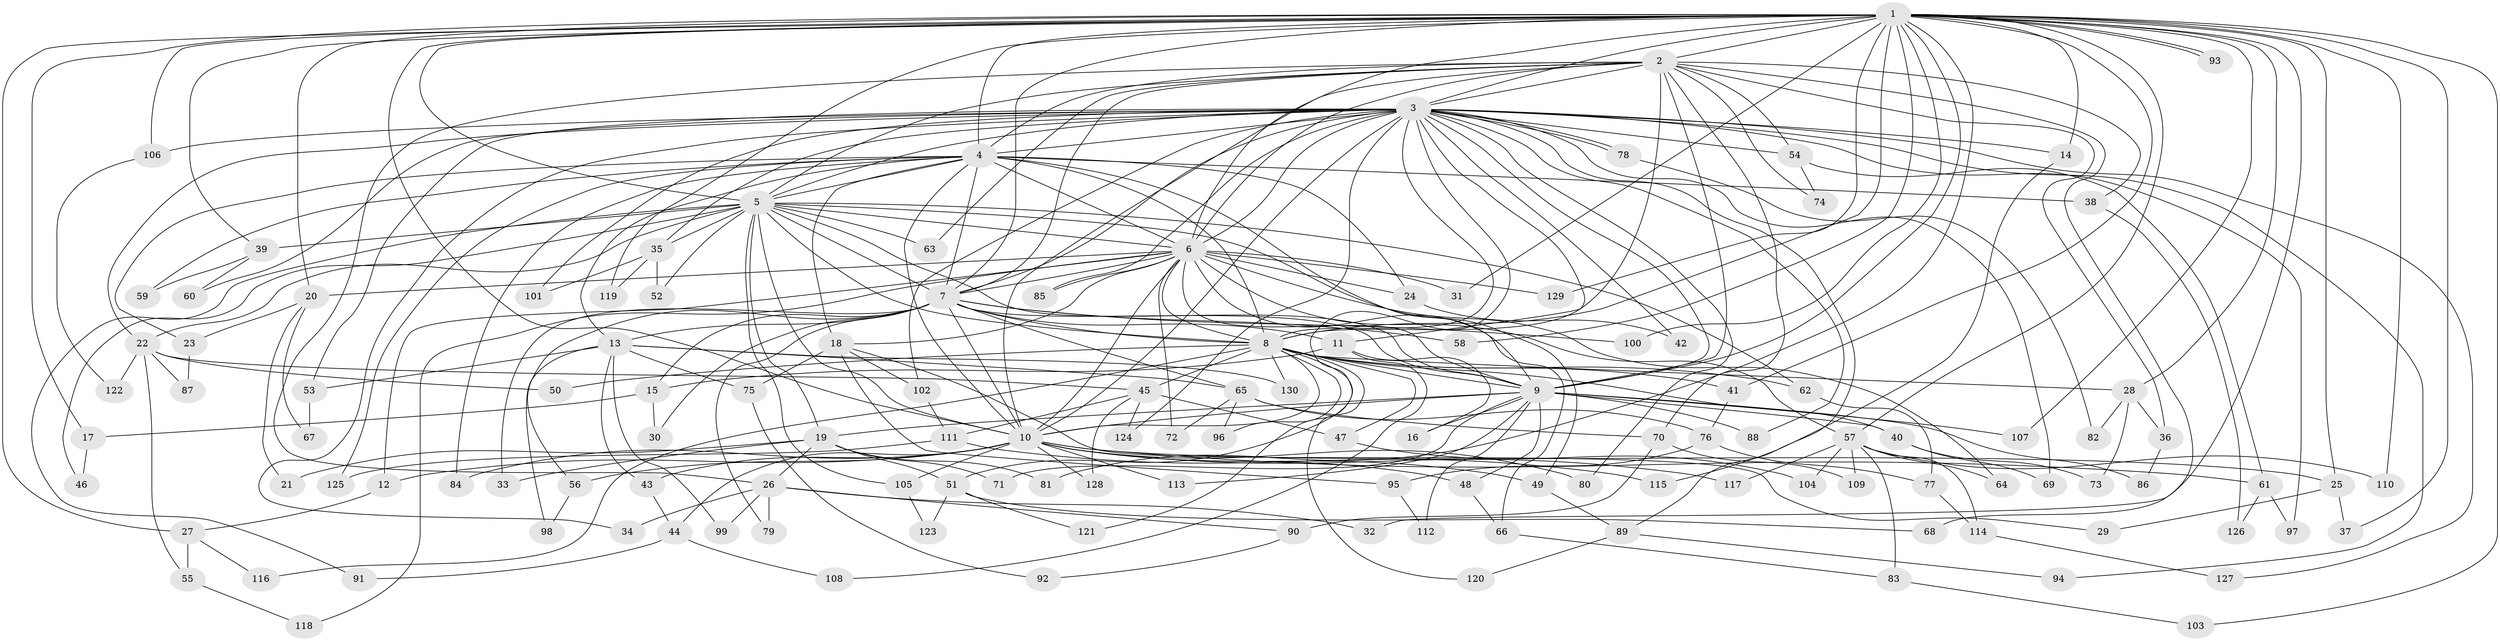 // coarse degree distribution, {11: 0.02564102564102564, 24: 0.02564102564102564, 2: 0.5641025641025641, 3: 0.15384615384615385, 1: 0.1282051282051282, 13: 0.02564102564102564, 4: 0.02564102564102564, 8: 0.02564102564102564, 17: 0.02564102564102564}
// Generated by graph-tools (version 1.1) at 2025/49/03/04/25 21:49:48]
// undirected, 130 vertices, 285 edges
graph export_dot {
graph [start="1"]
  node [color=gray90,style=filled];
  1;
  2;
  3;
  4;
  5;
  6;
  7;
  8;
  9;
  10;
  11;
  12;
  13;
  14;
  15;
  16;
  17;
  18;
  19;
  20;
  21;
  22;
  23;
  24;
  25;
  26;
  27;
  28;
  29;
  30;
  31;
  32;
  33;
  34;
  35;
  36;
  37;
  38;
  39;
  40;
  41;
  42;
  43;
  44;
  45;
  46;
  47;
  48;
  49;
  50;
  51;
  52;
  53;
  54;
  55;
  56;
  57;
  58;
  59;
  60;
  61;
  62;
  63;
  64;
  65;
  66;
  67;
  68;
  69;
  70;
  71;
  72;
  73;
  74;
  75;
  76;
  77;
  78;
  79;
  80;
  81;
  82;
  83;
  84;
  85;
  86;
  87;
  88;
  89;
  90;
  91;
  92;
  93;
  94;
  95;
  96;
  97;
  98;
  99;
  100;
  101;
  102;
  103;
  104;
  105;
  106;
  107;
  108;
  109;
  110;
  111;
  112;
  113;
  114;
  115;
  116;
  117;
  118;
  119;
  120;
  121;
  122;
  123;
  124;
  125;
  126;
  127;
  128;
  129;
  130;
  1 -- 2;
  1 -- 3;
  1 -- 4;
  1 -- 5;
  1 -- 6;
  1 -- 7;
  1 -- 8;
  1 -- 9;
  1 -- 10;
  1 -- 14;
  1 -- 17;
  1 -- 20;
  1 -- 25;
  1 -- 27;
  1 -- 28;
  1 -- 31;
  1 -- 32;
  1 -- 37;
  1 -- 39;
  1 -- 41;
  1 -- 57;
  1 -- 58;
  1 -- 81;
  1 -- 93;
  1 -- 93;
  1 -- 100;
  1 -- 103;
  1 -- 106;
  1 -- 107;
  1 -- 110;
  1 -- 119;
  1 -- 129;
  2 -- 3;
  2 -- 4;
  2 -- 5;
  2 -- 6;
  2 -- 7;
  2 -- 8;
  2 -- 9;
  2 -- 10;
  2 -- 26;
  2 -- 36;
  2 -- 38;
  2 -- 54;
  2 -- 63;
  2 -- 68;
  2 -- 70;
  2 -- 74;
  3 -- 4;
  3 -- 5;
  3 -- 6;
  3 -- 7;
  3 -- 8;
  3 -- 9;
  3 -- 10;
  3 -- 11;
  3 -- 14;
  3 -- 22;
  3 -- 34;
  3 -- 35;
  3 -- 42;
  3 -- 51;
  3 -- 53;
  3 -- 54;
  3 -- 60;
  3 -- 69;
  3 -- 78;
  3 -- 78;
  3 -- 80;
  3 -- 85;
  3 -- 88;
  3 -- 89;
  3 -- 94;
  3 -- 97;
  3 -- 101;
  3 -- 102;
  3 -- 106;
  3 -- 124;
  3 -- 127;
  4 -- 5;
  4 -- 6;
  4 -- 7;
  4 -- 8;
  4 -- 9;
  4 -- 10;
  4 -- 13;
  4 -- 18;
  4 -- 23;
  4 -- 24;
  4 -- 38;
  4 -- 59;
  4 -- 84;
  4 -- 125;
  5 -- 6;
  5 -- 7;
  5 -- 8;
  5 -- 9;
  5 -- 10;
  5 -- 19;
  5 -- 22;
  5 -- 35;
  5 -- 39;
  5 -- 46;
  5 -- 49;
  5 -- 52;
  5 -- 62;
  5 -- 63;
  5 -- 91;
  5 -- 105;
  6 -- 7;
  6 -- 8;
  6 -- 9;
  6 -- 10;
  6 -- 12;
  6 -- 18;
  6 -- 20;
  6 -- 24;
  6 -- 31;
  6 -- 57;
  6 -- 64;
  6 -- 66;
  6 -- 72;
  6 -- 85;
  6 -- 118;
  6 -- 129;
  7 -- 8;
  7 -- 9;
  7 -- 10;
  7 -- 11;
  7 -- 13;
  7 -- 15;
  7 -- 30;
  7 -- 33;
  7 -- 56;
  7 -- 58;
  7 -- 65;
  7 -- 79;
  7 -- 100;
  8 -- 9;
  8 -- 10;
  8 -- 28;
  8 -- 40;
  8 -- 41;
  8 -- 45;
  8 -- 47;
  8 -- 50;
  8 -- 62;
  8 -- 96;
  8 -- 116;
  8 -- 120;
  8 -- 121;
  8 -- 130;
  9 -- 10;
  9 -- 16;
  9 -- 19;
  9 -- 40;
  9 -- 48;
  9 -- 71;
  9 -- 86;
  9 -- 88;
  9 -- 107;
  9 -- 112;
  9 -- 113;
  10 -- 12;
  10 -- 25;
  10 -- 43;
  10 -- 44;
  10 -- 48;
  10 -- 49;
  10 -- 56;
  10 -- 61;
  10 -- 80;
  10 -- 84;
  10 -- 105;
  10 -- 113;
  10 -- 117;
  10 -- 128;
  11 -- 15;
  11 -- 16;
  11 -- 108;
  12 -- 27;
  13 -- 43;
  13 -- 53;
  13 -- 65;
  13 -- 75;
  13 -- 98;
  13 -- 99;
  13 -- 130;
  14 -- 115;
  15 -- 17;
  15 -- 30;
  17 -- 46;
  18 -- 29;
  18 -- 75;
  18 -- 95;
  18 -- 102;
  19 -- 21;
  19 -- 26;
  19 -- 33;
  19 -- 51;
  19 -- 71;
  19 -- 81;
  20 -- 21;
  20 -- 23;
  20 -- 67;
  22 -- 45;
  22 -- 50;
  22 -- 55;
  22 -- 87;
  22 -- 122;
  23 -- 87;
  24 -- 42;
  25 -- 29;
  25 -- 37;
  26 -- 32;
  26 -- 34;
  26 -- 79;
  26 -- 90;
  26 -- 99;
  27 -- 55;
  27 -- 116;
  28 -- 36;
  28 -- 73;
  28 -- 82;
  35 -- 52;
  35 -- 101;
  35 -- 119;
  36 -- 86;
  38 -- 126;
  39 -- 59;
  39 -- 60;
  40 -- 69;
  40 -- 73;
  41 -- 76;
  43 -- 44;
  44 -- 91;
  44 -- 108;
  45 -- 47;
  45 -- 111;
  45 -- 124;
  45 -- 128;
  47 -- 104;
  48 -- 66;
  49 -- 89;
  51 -- 68;
  51 -- 121;
  51 -- 123;
  53 -- 67;
  54 -- 61;
  54 -- 74;
  55 -- 118;
  56 -- 98;
  57 -- 64;
  57 -- 83;
  57 -- 104;
  57 -- 109;
  57 -- 110;
  57 -- 114;
  57 -- 117;
  61 -- 97;
  61 -- 126;
  62 -- 77;
  65 -- 70;
  65 -- 72;
  65 -- 76;
  65 -- 96;
  66 -- 83;
  70 -- 90;
  70 -- 109;
  75 -- 92;
  76 -- 77;
  76 -- 95;
  77 -- 114;
  78 -- 82;
  83 -- 103;
  89 -- 94;
  89 -- 120;
  90 -- 92;
  95 -- 112;
  102 -- 111;
  105 -- 123;
  106 -- 122;
  111 -- 115;
  111 -- 125;
  114 -- 127;
}

